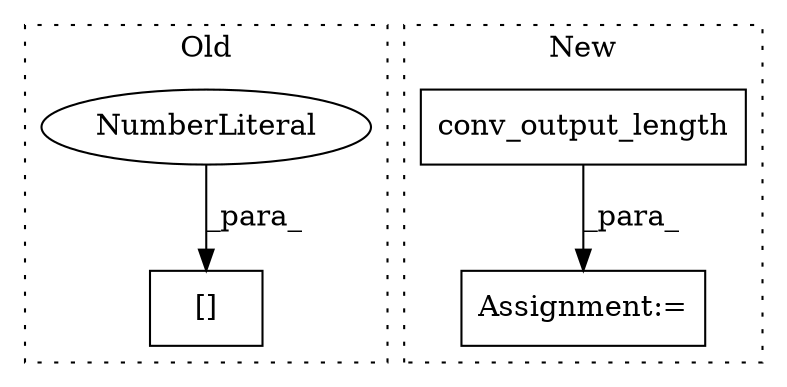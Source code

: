 digraph G {
subgraph cluster0 {
1 [label="[]" a="2" s="7014,7021" l="6,1" shape="box"];
3 [label="NumberLiteral" a="34" s="7020" l="1" shape="ellipse"];
label = "Old";
style="dotted";
}
subgraph cluster1 {
2 [label="conv_output_length" a="32" s="7407,7484" l="19,1" shape="box"];
4 [label="Assignment:=" a="7" s="7395" l="1" shape="box"];
label = "New";
style="dotted";
}
2 -> 4 [label="_para_"];
3 -> 1 [label="_para_"];
}